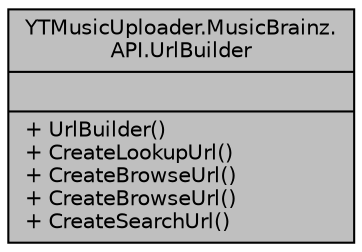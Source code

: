 digraph "YTMusicUploader.MusicBrainz.API.UrlBuilder"
{
 // LATEX_PDF_SIZE
  edge [fontname="Helvetica",fontsize="10",labelfontname="Helvetica",labelfontsize="10"];
  node [fontname="Helvetica",fontsize="10",shape=record];
  Node1 [label="{YTMusicUploader.MusicBrainz.\lAPI.UrlBuilder\n||+ UrlBuilder()\l+ CreateLookupUrl()\l+ CreateBrowseUrl()\l+ CreateBrowseUrl()\l+ CreateSearchUrl()\l}",height=0.2,width=0.4,color="black", fillcolor="grey75", style="filled", fontcolor="black",tooltip="Helper class to build MusicBrainz webservice urls."];
}
